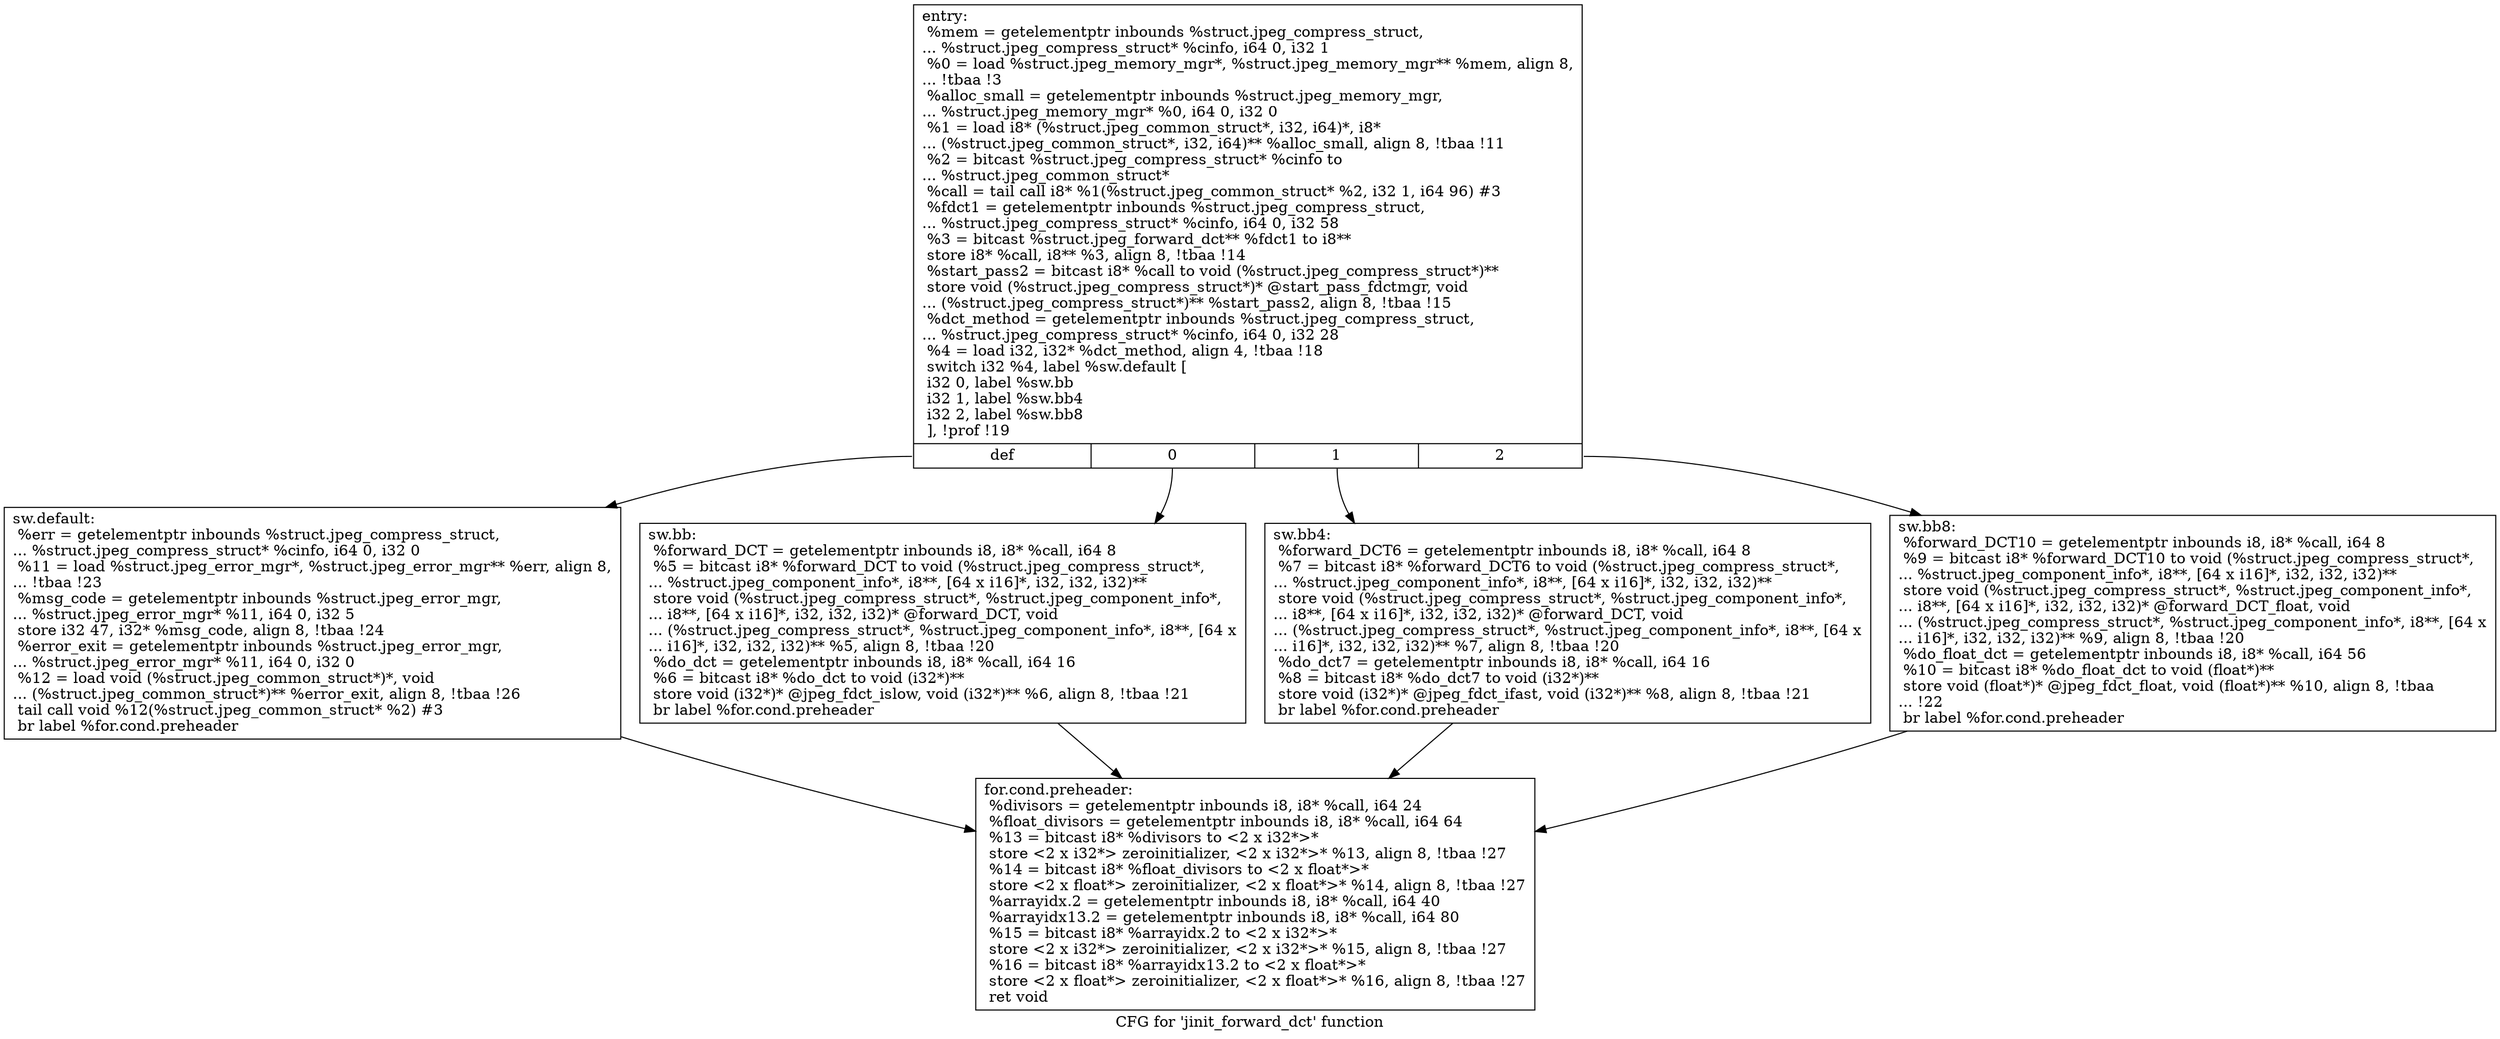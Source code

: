 digraph "CFG for 'jinit_forward_dct' function" {
	label="CFG for 'jinit_forward_dct' function";

	Node0x5642120 [shape=record,label="{entry:\l  %mem = getelementptr inbounds %struct.jpeg_compress_struct,\l... %struct.jpeg_compress_struct* %cinfo, i64 0, i32 1\l  %0 = load %struct.jpeg_memory_mgr*, %struct.jpeg_memory_mgr** %mem, align 8,\l... !tbaa !3\l  %alloc_small = getelementptr inbounds %struct.jpeg_memory_mgr,\l... %struct.jpeg_memory_mgr* %0, i64 0, i32 0\l  %1 = load i8* (%struct.jpeg_common_struct*, i32, i64)*, i8*\l... (%struct.jpeg_common_struct*, i32, i64)** %alloc_small, align 8, !tbaa !11\l  %2 = bitcast %struct.jpeg_compress_struct* %cinfo to\l... %struct.jpeg_common_struct*\l  %call = tail call i8* %1(%struct.jpeg_common_struct* %2, i32 1, i64 96) #3\l  %fdct1 = getelementptr inbounds %struct.jpeg_compress_struct,\l... %struct.jpeg_compress_struct* %cinfo, i64 0, i32 58\l  %3 = bitcast %struct.jpeg_forward_dct** %fdct1 to i8**\l  store i8* %call, i8** %3, align 8, !tbaa !14\l  %start_pass2 = bitcast i8* %call to void (%struct.jpeg_compress_struct*)**\l  store void (%struct.jpeg_compress_struct*)* @start_pass_fdctmgr, void\l... (%struct.jpeg_compress_struct*)** %start_pass2, align 8, !tbaa !15\l  %dct_method = getelementptr inbounds %struct.jpeg_compress_struct,\l... %struct.jpeg_compress_struct* %cinfo, i64 0, i32 28\l  %4 = load i32, i32* %dct_method, align 4, !tbaa !18\l  switch i32 %4, label %sw.default [\l    i32 0, label %sw.bb\l    i32 1, label %sw.bb4\l    i32 2, label %sw.bb8\l  ], !prof !19\l|{<s0>def|<s1>0|<s2>1|<s3>2}}"];
	Node0x5642120:s0 -> Node0x56442b0;
	Node0x5642120:s1 -> Node0x5644360;
	Node0x5642120:s2 -> Node0x5644430;
	Node0x5642120:s3 -> Node0x5644540;
	Node0x5644360 [shape=record,label="{sw.bb:                                            \l  %forward_DCT = getelementptr inbounds i8, i8* %call, i64 8\l  %5 = bitcast i8* %forward_DCT to void (%struct.jpeg_compress_struct*,\l... %struct.jpeg_component_info*, i8**, [64 x i16]*, i32, i32, i32)**\l  store void (%struct.jpeg_compress_struct*, %struct.jpeg_component_info*,\l... i8**, [64 x i16]*, i32, i32, i32)* @forward_DCT, void\l... (%struct.jpeg_compress_struct*, %struct.jpeg_component_info*, i8**, [64 x\l... i16]*, i32, i32, i32)** %5, align 8, !tbaa !20\l  %do_dct = getelementptr inbounds i8, i8* %call, i64 16\l  %6 = bitcast i8* %do_dct to void (i32*)**\l  store void (i32*)* @jpeg_fdct_islow, void (i32*)** %6, align 8, !tbaa !21\l  br label %for.cond.preheader\l}"];
	Node0x5644360 -> Node0x5645210;
	Node0x5644430 [shape=record,label="{sw.bb4:                                           \l  %forward_DCT6 = getelementptr inbounds i8, i8* %call, i64 8\l  %7 = bitcast i8* %forward_DCT6 to void (%struct.jpeg_compress_struct*,\l... %struct.jpeg_component_info*, i8**, [64 x i16]*, i32, i32, i32)**\l  store void (%struct.jpeg_compress_struct*, %struct.jpeg_component_info*,\l... i8**, [64 x i16]*, i32, i32, i32)* @forward_DCT, void\l... (%struct.jpeg_compress_struct*, %struct.jpeg_component_info*, i8**, [64 x\l... i16]*, i32, i32, i32)** %7, align 8, !tbaa !20\l  %do_dct7 = getelementptr inbounds i8, i8* %call, i64 16\l  %8 = bitcast i8* %do_dct7 to void (i32*)**\l  store void (i32*)* @jpeg_fdct_ifast, void (i32*)** %8, align 8, !tbaa !21\l  br label %for.cond.preheader\l}"];
	Node0x5644430 -> Node0x5645210;
	Node0x5644540 [shape=record,label="{sw.bb8:                                           \l  %forward_DCT10 = getelementptr inbounds i8, i8* %call, i64 8\l  %9 = bitcast i8* %forward_DCT10 to void (%struct.jpeg_compress_struct*,\l... %struct.jpeg_component_info*, i8**, [64 x i16]*, i32, i32, i32)**\l  store void (%struct.jpeg_compress_struct*, %struct.jpeg_component_info*,\l... i8**, [64 x i16]*, i32, i32, i32)* @forward_DCT_float, void\l... (%struct.jpeg_compress_struct*, %struct.jpeg_component_info*, i8**, [64 x\l... i16]*, i32, i32, i32)** %9, align 8, !tbaa !20\l  %do_float_dct = getelementptr inbounds i8, i8* %call, i64 56\l  %10 = bitcast i8* %do_float_dct to void (float*)**\l  store void (float*)* @jpeg_fdct_float, void (float*)** %10, align 8, !tbaa\l... !22\l  br label %for.cond.preheader\l}"];
	Node0x5644540 -> Node0x5645210;
	Node0x56442b0 [shape=record,label="{sw.default:                                       \l  %err = getelementptr inbounds %struct.jpeg_compress_struct,\l... %struct.jpeg_compress_struct* %cinfo, i64 0, i32 0\l  %11 = load %struct.jpeg_error_mgr*, %struct.jpeg_error_mgr** %err, align 8,\l... !tbaa !23\l  %msg_code = getelementptr inbounds %struct.jpeg_error_mgr,\l... %struct.jpeg_error_mgr* %11, i64 0, i32 5\l  store i32 47, i32* %msg_code, align 8, !tbaa !24\l  %error_exit = getelementptr inbounds %struct.jpeg_error_mgr,\l... %struct.jpeg_error_mgr* %11, i64 0, i32 0\l  %12 = load void (%struct.jpeg_common_struct*)*, void\l... (%struct.jpeg_common_struct*)** %error_exit, align 8, !tbaa !26\l  tail call void %12(%struct.jpeg_common_struct* %2) #3\l  br label %for.cond.preheader\l}"];
	Node0x56442b0 -> Node0x5645210;
	Node0x5645210 [shape=record,label="{for.cond.preheader:                               \l  %divisors = getelementptr inbounds i8, i8* %call, i64 24\l  %float_divisors = getelementptr inbounds i8, i8* %call, i64 64\l  %13 = bitcast i8* %divisors to \<2 x i32*\>*\l  store \<2 x i32*\> zeroinitializer, \<2 x i32*\>* %13, align 8, !tbaa !27\l  %14 = bitcast i8* %float_divisors to \<2 x float*\>*\l  store \<2 x float*\> zeroinitializer, \<2 x float*\>* %14, align 8, !tbaa !27\l  %arrayidx.2 = getelementptr inbounds i8, i8* %call, i64 40\l  %arrayidx13.2 = getelementptr inbounds i8, i8* %call, i64 80\l  %15 = bitcast i8* %arrayidx.2 to \<2 x i32*\>*\l  store \<2 x i32*\> zeroinitializer, \<2 x i32*\>* %15, align 8, !tbaa !27\l  %16 = bitcast i8* %arrayidx13.2 to \<2 x float*\>*\l  store \<2 x float*\> zeroinitializer, \<2 x float*\>* %16, align 8, !tbaa !27\l  ret void\l}"];
}
